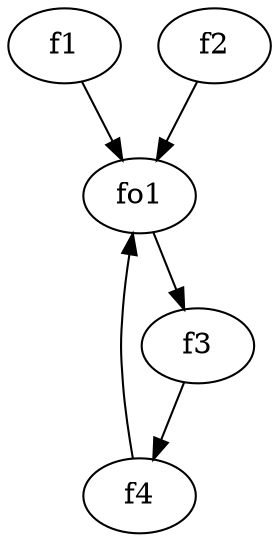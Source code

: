 strict digraph  {
f1;
f2;
f3;
f4;
fo1;
f1 -> fo1  [weight=2];
f2 -> fo1  [weight=2];
f3 -> f4  [weight=2];
f4 -> fo1  [weight=2];
fo1 -> f3  [weight=2];
}

